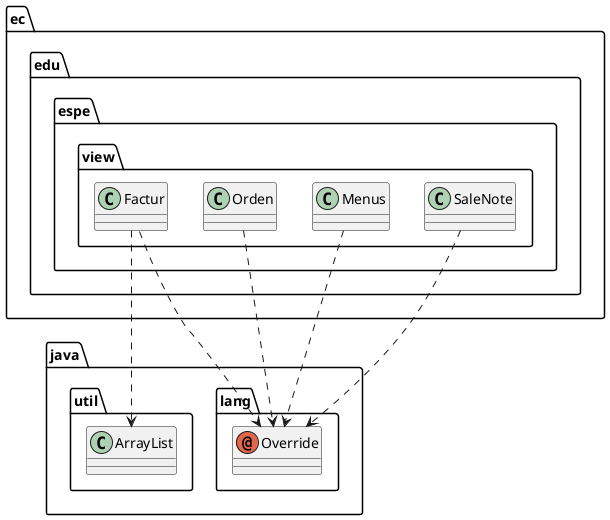 @startuml
annotation java.lang.Override
class ec.edu.espe.view.Factur
class ec.edu.espe.view.Menus
class ec.edu.espe.view.Orden
class ec.edu.espe.view.SaleNote
class java.util.ArrayList
ec.edu.espe.view.Factur ..> java.lang.Override
ec.edu.espe.view.Factur ..> java.util.ArrayList
ec.edu.espe.view.Menus ..> java.lang.Override
ec.edu.espe.view.Orden ..> java.lang.Override
ec.edu.espe.view.SaleNote ..> java.lang.Override
@enduml